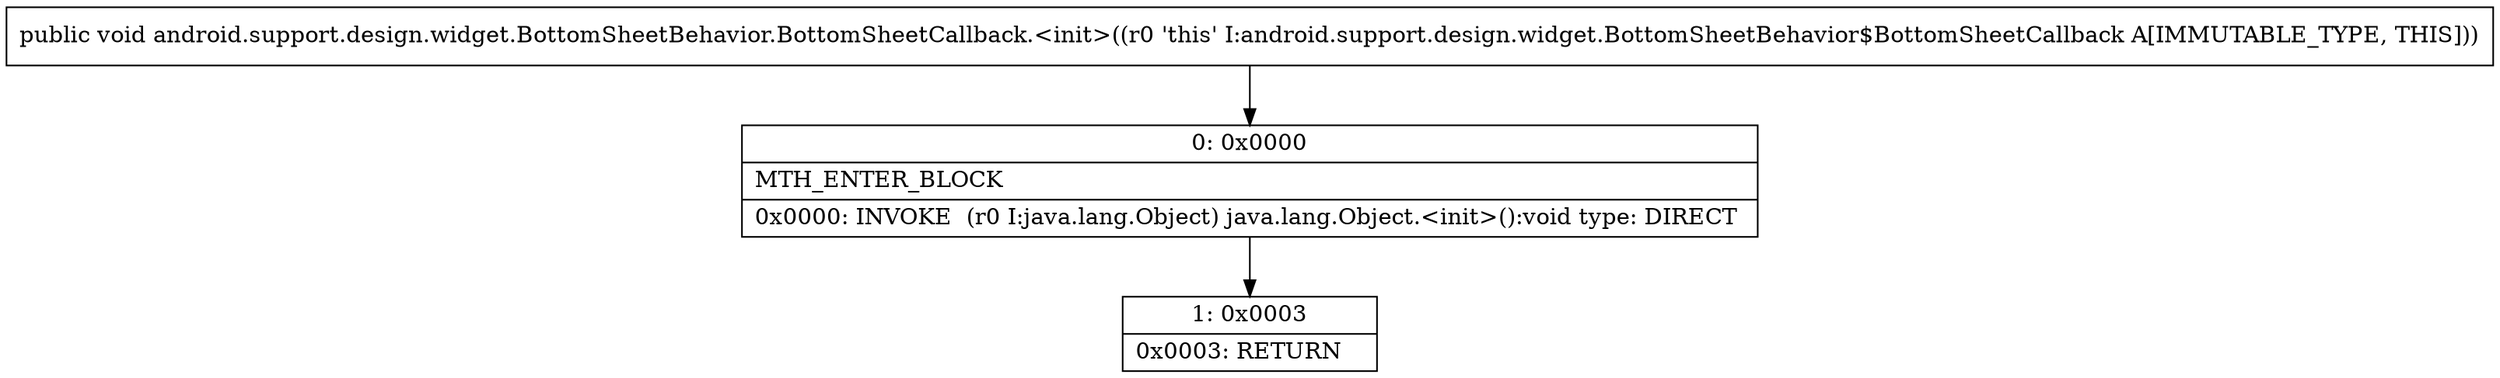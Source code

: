 digraph "CFG forandroid.support.design.widget.BottomSheetBehavior.BottomSheetCallback.\<init\>()V" {
Node_0 [shape=record,label="{0\:\ 0x0000|MTH_ENTER_BLOCK\l|0x0000: INVOKE  (r0 I:java.lang.Object) java.lang.Object.\<init\>():void type: DIRECT \l}"];
Node_1 [shape=record,label="{1\:\ 0x0003|0x0003: RETURN   \l}"];
MethodNode[shape=record,label="{public void android.support.design.widget.BottomSheetBehavior.BottomSheetCallback.\<init\>((r0 'this' I:android.support.design.widget.BottomSheetBehavior$BottomSheetCallback A[IMMUTABLE_TYPE, THIS])) }"];
MethodNode -> Node_0;
Node_0 -> Node_1;
}

